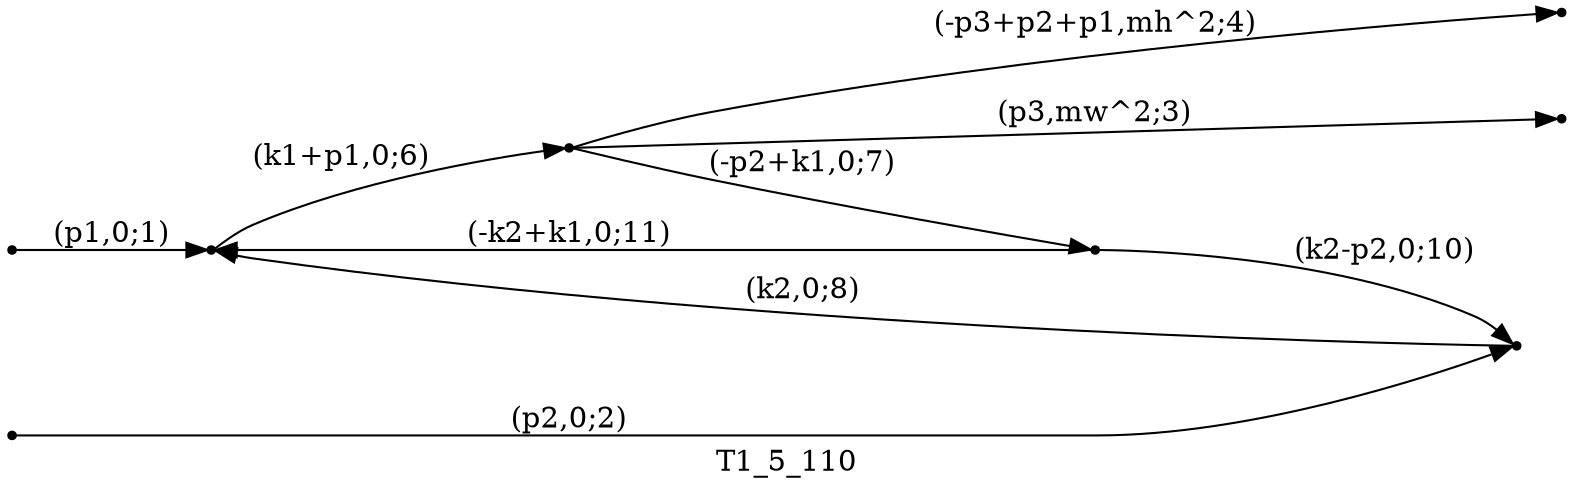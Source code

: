 digraph T1_5_110 {
  label="T1_5_110";
  rankdir="LR";
  subgraph edges {
    -1 -> 4 [label="(p1,0;1)"];
    -2 -> 2 [label="(p2,0;2)"];
    1 -> -3 [label="(p3,mw^2;3)"];
    1 -> -4 [label="(-p3+p2+p1,mh^2;4)"];
    4 -> 1 [label="(k1+p1,0;6)"];
    1 -> 3 [label="(-p2+k1,0;7)"];
    2 -> 4 [label="(k2,0;8)"];
    3 -> 2 [label="(k2-p2,0;10)"];
    3 -> 4 [label="(-k2+k1,0;11)"];
  }
  subgraph incoming { rank="source"; -1; -2; }
  subgraph outgoing { rank="sink"; -3; -4; }
-4 [shape=point];
-3 [shape=point];
-2 [shape=point];
-1 [shape=point];
1 [shape=point];
2 [shape=point];
3 [shape=point];
4 [shape=point];
}

